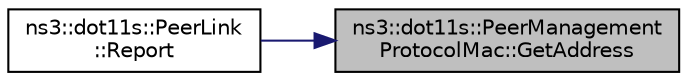 digraph "ns3::dot11s::PeerManagementProtocolMac::GetAddress"
{
 // LATEX_PDF_SIZE
  edge [fontname="Helvetica",fontsize="10",labelfontname="Helvetica",labelfontsize="10"];
  node [fontname="Helvetica",fontsize="10",shape=record];
  rankdir="RL";
  Node1 [label="ns3::dot11s::PeerManagement\lProtocolMac::GetAddress",height=0.2,width=0.4,color="black", fillcolor="grey75", style="filled", fontcolor="black",tooltip="debug only, used to print established links"];
  Node1 -> Node2 [dir="back",color="midnightblue",fontsize="10",style="solid",fontname="Helvetica"];
  Node2 [label="ns3::dot11s::PeerLink\l::Report",height=0.2,width=0.4,color="black", fillcolor="white", style="filled",URL="$classns3_1_1dot11s_1_1_peer_link.html#aaae101caa0c1b7e99861a84780f5404b",tooltip="Statistics."];
}
